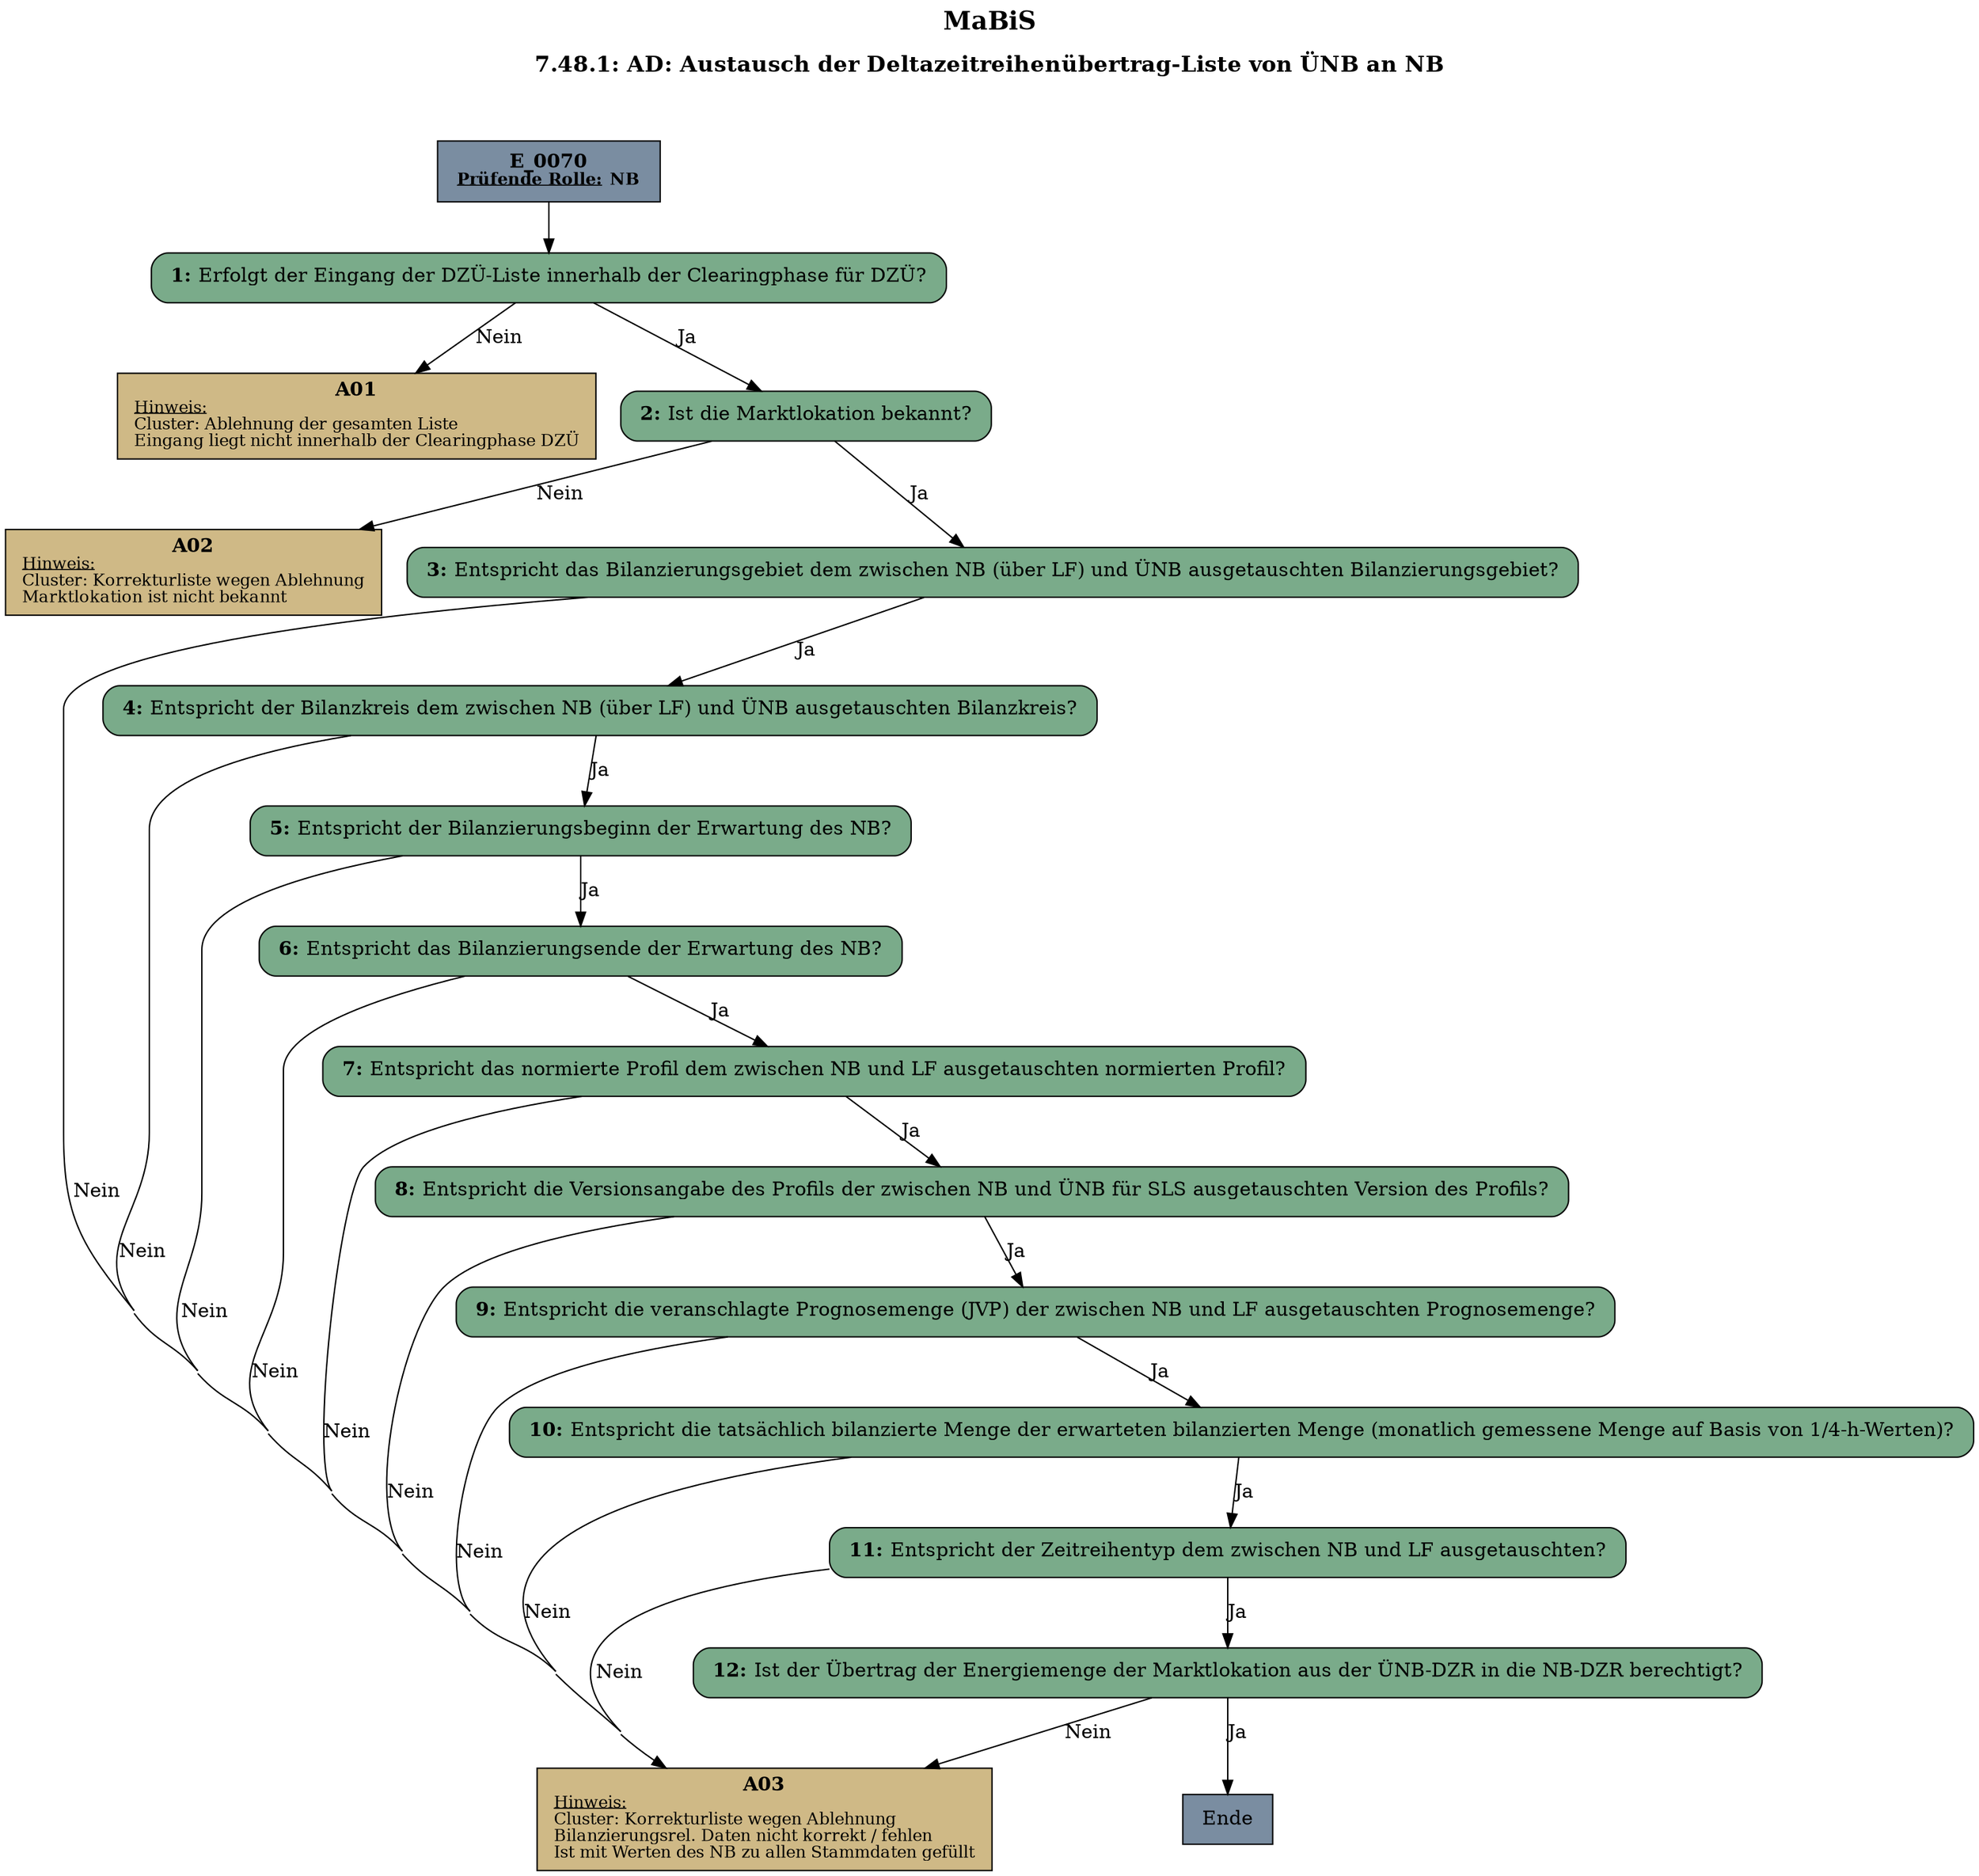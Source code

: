 digraph D {
    labelloc="t";
    label=<<B><FONT POINT-SIZE="18">MaBiS</FONT></B><BR/><BR/><B><FONT POINT-SIZE="16">7.48.1: AD: Austausch der Deltazeitreihenübertrag-Liste von ÜNB an NB</FONT></B><BR/><BR/><BR/><BR/>>;
    ratio="compress";
    concentrate=true;
    pack=true;
    rankdir=TB;
    packmode="array";
    size="20,20";
    "Start" [margin="0.2,0.12", shape=box, style=filled, fillcolor="#7a8da1", label=<<B>E_0070</B><BR align="center"/><FONT point-size="12"><B><U>Prüfende Rolle:</U> NB</B></FONT><BR align="center"/>>];
    "1" [margin="0.2,0.12", shape=box, style="filled,rounded", fillcolor="#7aab8a", label=<<B>1: </B>Erfolgt der Eingang der DZÜ-Liste innerhalb der Clearingphase für DZÜ?<BR align="left"/>>];
    "A01" [margin="0.17,0.08", shape=box, style=filled, fillcolor="#cfb986", label=<<B>A01</B><BR align="center"/><FONT point-size="12"><U>Hinweis:</U><BR align="left"/>Cluster: Ablehnung der gesamten Liste<BR align="left"/>Eingang liegt nicht innerhalb der Clearingphase DZÜ<BR align="left"/></FONT>>];
    "2" [margin="0.2,0.12", shape=box, style="filled,rounded", fillcolor="#7aab8a", label=<<B>2: </B>Ist die Marktlokation bekannt?<BR align="left"/>>];
    "A02" [margin="0.17,0.08", shape=box, style=filled, fillcolor="#cfb986", label=<<B>A02</B><BR align="center"/><FONT point-size="12"><U>Hinweis:</U><BR align="left"/>Cluster: Korrekturliste wegen Ablehnung<BR align="left"/>Marktlokation ist nicht bekannt<BR align="left"/></FONT>>];
    "3" [margin="0.2,0.12", shape=box, style="filled,rounded", fillcolor="#7aab8a", label=<<B>3: </B>Entspricht das Bilanzierungsgebiet dem zwischen NB (über LF) und ÜNB ausgetauschten Bilanzierungsgebiet?<BR align="left"/>>];
    "A03" [margin="0.17,0.08", shape=box, style=filled, fillcolor="#cfb986", label=<<B>A03</B><BR align="center"/><FONT point-size="12"><U>Hinweis:</U><BR align="left"/>Cluster: Korrekturliste wegen Ablehnung<BR align="left"/>Bilanzierungsrel. Daten nicht korrekt / fehlen <BR align="left"/>Ist mit Werten des NB zu allen Stammdaten gefüllt<BR align="left"/></FONT>>];
    "4" [margin="0.2,0.12", shape=box, style="filled,rounded", fillcolor="#7aab8a", label=<<B>4: </B>Entspricht der Bilanzkreis dem zwischen NB (über LF) und ÜNB ausgetauschten Bilanzkreis?<BR align="left"/>>];
    "5" [margin="0.2,0.12", shape=box, style="filled,rounded", fillcolor="#7aab8a", label=<<B>5: </B>Entspricht der Bilanzierungsbeginn der Erwartung des NB?<BR align="left"/>>];
    "6" [margin="0.2,0.12", shape=box, style="filled,rounded", fillcolor="#7aab8a", label=<<B>6: </B>Entspricht das Bilanzierungsende der Erwartung des NB?<BR align="left"/>>];
    "7" [margin="0.2,0.12", shape=box, style="filled,rounded", fillcolor="#7aab8a", label=<<B>7: </B>Entspricht das normierte Profil dem zwischen NB und LF ausgetauschten normierten Profil?<BR align="left"/>>];
    "8" [margin="0.2,0.12", shape=box, style="filled,rounded", fillcolor="#7aab8a", label=<<B>8: </B>Entspricht die Versionsangabe des Profils der zwischen NB und ÜNB für SLS ausgetauschten Version des Profils?<BR align="left"/>>];
    "9" [margin="0.2,0.12", shape=box, style="filled,rounded", fillcolor="#7aab8a", label=<<B>9: </B>Entspricht die veranschlagte Prognosemenge (JVP) der zwischen NB und LF ausgetauschten Prognosemenge?<BR align="left"/>>];
    "10" [margin="0.2,0.12", shape=box, style="filled,rounded", fillcolor="#7aab8a", label=<<B>10: </B>Entspricht die tatsächlich bilanzierte Menge der erwarteten bilanzierten Menge (monatlich gemessene Menge auf Basis von 1/4-h-Werten)?<BR align="left"/>>];
    "11" [margin="0.2,0.12", shape=box, style="filled,rounded", fillcolor="#7aab8a", label=<<B>11: </B>Entspricht der Zeitreihentyp dem zwischen NB und LF ausgetauschten?<BR align="left"/>>];
    "12" [margin="0.2,0.12", shape=box, style="filled,rounded", fillcolor="#7aab8a", label=<<B>12: </B>Ist der Übertrag der Energiemenge der Marktlokation aus der ÜNB-DZR in die NB-DZR berechtigt?<BR align="left"/>>];
    "Ende" [margin="0.2,0.12", shape=box, style=filled, fillcolor="#7a8da1", label="Ende"];

    "Start" -> "1";
    "1" -> "A01" [label="Nein"];
    "1" -> "2" [label="Ja"];
    "2" -> "A02" [label="Nein"];
    "2" -> "3" [label="Ja"];
    "3" -> "A03" [label="Nein"];
    "3" -> "4" [label="Ja"];
    "4" -> "A03" [label="Nein"];
    "4" -> "5" [label="Ja"];
    "5" -> "A03" [label="Nein"];
    "5" -> "6" [label="Ja"];
    "6" -> "A03" [label="Nein"];
    "6" -> "7" [label="Ja"];
    "7" -> "A03" [label="Nein"];
    "7" -> "8" [label="Ja"];
    "8" -> "A03" [label="Nein"];
    "8" -> "9" [label="Ja"];
    "9" -> "A03" [label="Nein"];
    "9" -> "10" [label="Ja"];
    "10" -> "A03" [label="Nein"];
    "10" -> "11" [label="Ja"];
    "11" -> "A03" [label="Nein"];
    "11" -> "12" [label="Ja"];
    "12" -> "A03" [label="Nein"];
    "12" -> "Ende" [label="Ja"];

    bgcolor="transparent";
}